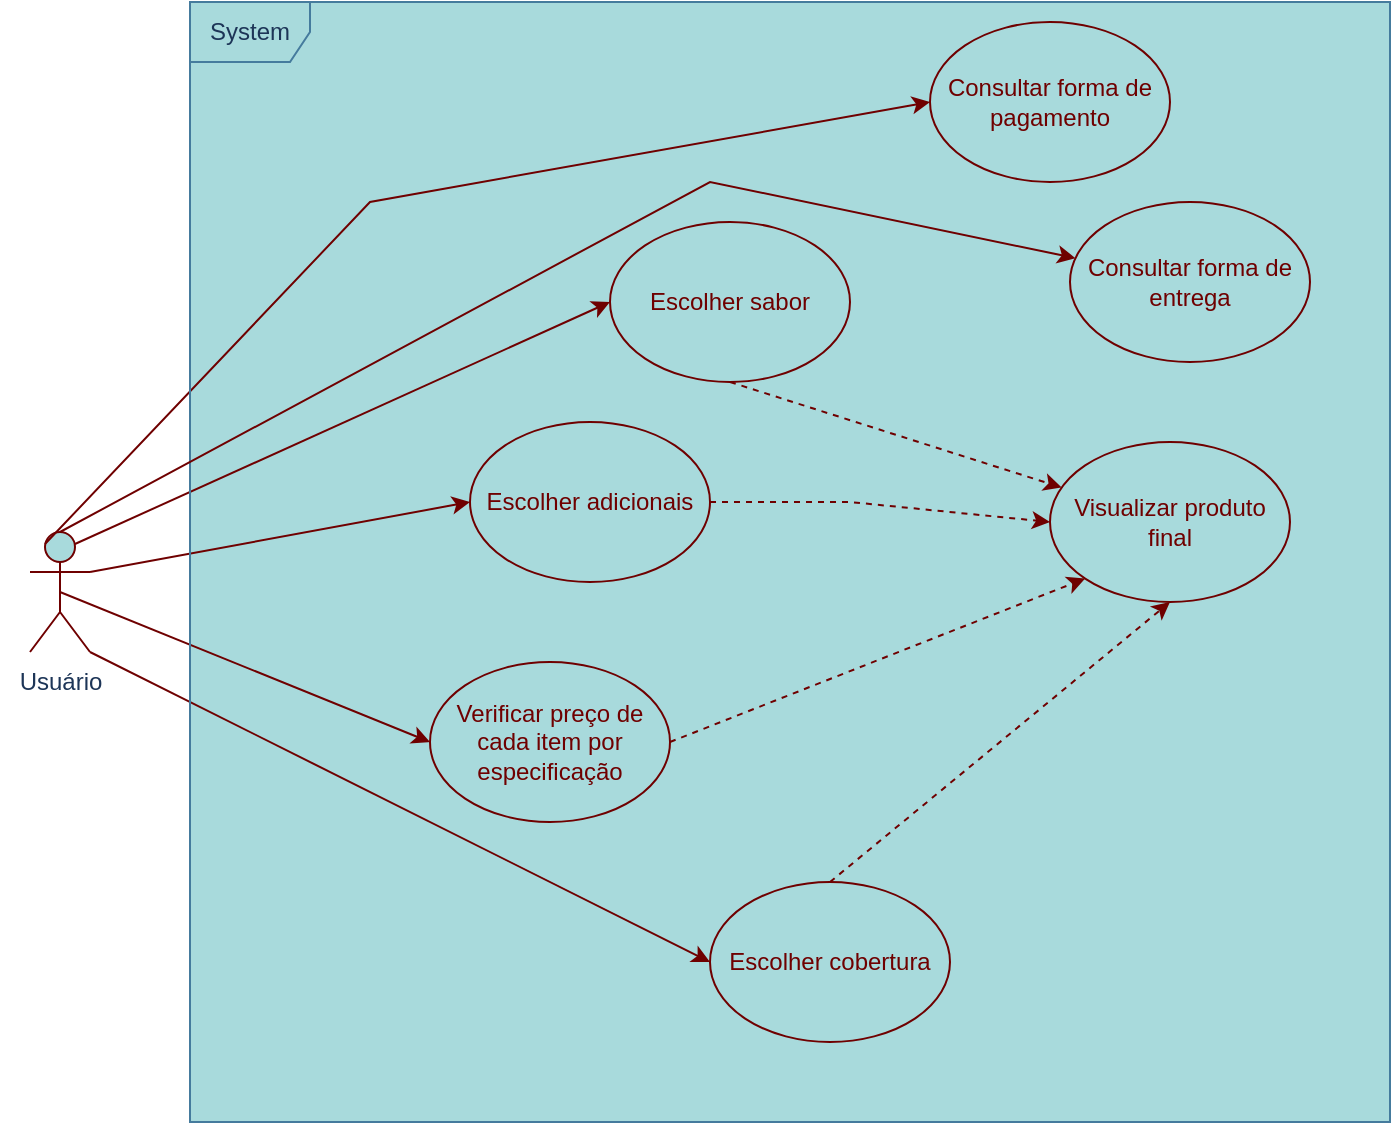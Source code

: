 <mxfile version="21.6.8" type="device">
  <diagram name="Page-1" id="929967ad-93f9-6ef4-fab6-5d389245f69c">
    <mxGraphModel dx="1434" dy="816" grid="1" gridSize="10" guides="1" tooltips="1" connect="1" arrows="1" fold="1" page="1" pageScale="1.5" pageWidth="1169" pageHeight="826" background="none" math="0" shadow="0">
      <root>
        <mxCell id="0" style=";html=1;" />
        <mxCell id="1" style=";html=1;" parent="0" />
        <mxCell id="YHpTYqc0Ywda0I02fqmO-38" value="" style="rounded=0;whiteSpace=wrap;html=1;strokeColor=#457B9D;fontColor=#1D3557;fillColor=#A8DADC;fillStyle=auto;gradientColor=none;" vertex="1" parent="1">
          <mxGeometry x="300" y="340" width="600" height="560" as="geometry" />
        </mxCell>
        <mxCell id="YHpTYqc0Ywda0I02fqmO-2" value="" style="shape=umlActor;verticalLabelPosition=bottom;verticalAlign=top;html=1;outlineConnect=0;labelBackgroundColor=none;fillColor=#A8DADC;strokeColor=#6f0000;fontColor=#1D3557;" vertex="1" parent="1">
          <mxGeometry x="220" y="605" width="30" height="60" as="geometry" />
        </mxCell>
        <mxCell id="YHpTYqc0Ywda0I02fqmO-3" value="&lt;font color=&quot;#6f0000&quot;&gt;Visualizar produto final&lt;/font&gt;" style="ellipse;whiteSpace=wrap;html=1;labelBackgroundColor=none;fillColor=#A8DADC;strokeColor=#6f0000;fontColor=#1D3557;" vertex="1" parent="1">
          <mxGeometry x="730" y="560" width="120" height="80" as="geometry" />
        </mxCell>
        <mxCell id="YHpTYqc0Ywda0I02fqmO-4" value="&lt;font color=&quot;#6f0000&quot;&gt;Escolher sabor&lt;/font&gt;" style="ellipse;whiteSpace=wrap;html=1;labelBackgroundColor=none;fillColor=#A8DADC;strokeColor=#6f0000;fontColor=#1D3557;" vertex="1" parent="1">
          <mxGeometry x="510" y="450" width="120" height="80" as="geometry" />
        </mxCell>
        <mxCell id="YHpTYqc0Ywda0I02fqmO-5" value="&lt;font color=&quot;#6f0000&quot;&gt;Consultar forma de pagamento&lt;/font&gt;" style="ellipse;whiteSpace=wrap;html=1;labelBackgroundColor=none;fillColor=#A8DADC;strokeColor=#6f0000;fontColor=#1D3557;" vertex="1" parent="1">
          <mxGeometry x="670" y="350" width="120" height="80" as="geometry" />
        </mxCell>
        <mxCell id="YHpTYqc0Ywda0I02fqmO-6" value="&lt;font color=&quot;#6f0000&quot;&gt;Verificar preço de cada item por especificação&lt;/font&gt;" style="ellipse;whiteSpace=wrap;html=1;labelBackgroundColor=none;fillColor=#A8DADC;strokeColor=#6f0000;fontColor=#1D3557;" vertex="1" parent="1">
          <mxGeometry x="420" y="670" width="120" height="80" as="geometry" />
        </mxCell>
        <mxCell id="YHpTYqc0Ywda0I02fqmO-7" value="&lt;font color=&quot;#6f0000&quot;&gt;Escolher adicionais&lt;/font&gt;" style="ellipse;whiteSpace=wrap;html=1;labelBackgroundColor=none;fillColor=#A8DADC;strokeColor=#6f0000;fontColor=#1D3557;" vertex="1" parent="1">
          <mxGeometry x="440" y="550" width="120" height="80" as="geometry" />
        </mxCell>
        <mxCell id="YHpTYqc0Ywda0I02fqmO-8" value="&lt;font color=&quot;#6f0000&quot;&gt;Escolher cobertura&lt;/font&gt;" style="ellipse;whiteSpace=wrap;html=1;labelBackgroundColor=none;fillColor=#A8DADC;strokeColor=#6f0000;fontColor=#1D3557;" vertex="1" parent="1">
          <mxGeometry x="560" y="780" width="120" height="80" as="geometry" />
        </mxCell>
        <mxCell id="YHpTYqc0Ywda0I02fqmO-11" value="" style="endArrow=classic;html=1;rounded=0;dashed=1;exitX=1;exitY=0.5;exitDx=0;exitDy=0;labelBackgroundColor=none;fontColor=default;strokeColor=#6F0000;fillColor=#a20025;entryX=0;entryY=1;entryDx=0;entryDy=0;" edge="1" parent="1" source="YHpTYqc0Ywda0I02fqmO-6" target="YHpTYqc0Ywda0I02fqmO-3">
          <mxGeometry width="50" height="50" relative="1" as="geometry">
            <mxPoint x="706.21" y="686.72" as="sourcePoint" />
            <mxPoint x="553.784" y="695.004" as="targetPoint" />
          </mxGeometry>
        </mxCell>
        <mxCell id="YHpTYqc0Ywda0I02fqmO-12" value="" style="endArrow=classic;html=1;rounded=0;exitX=0.5;exitY=1;exitDx=0;exitDy=0;dashed=1;labelBackgroundColor=none;fontColor=default;strokeColor=#6F0000;fillColor=#a20025;" edge="1" parent="1" source="YHpTYqc0Ywda0I02fqmO-4" target="YHpTYqc0Ywda0I02fqmO-3">
          <mxGeometry width="50" height="50" relative="1" as="geometry">
            <mxPoint x="600" y="500" as="sourcePoint" />
            <mxPoint x="790" y="500" as="targetPoint" />
          </mxGeometry>
        </mxCell>
        <mxCell id="YHpTYqc0Ywda0I02fqmO-13" value="" style="endArrow=classic;html=1;rounded=0;exitX=0.5;exitY=0;exitDx=0;exitDy=0;entryX=0.5;entryY=1;entryDx=0;entryDy=0;dashed=1;labelBackgroundColor=none;fontColor=default;strokeColor=#6F0000;fillColor=#a20025;" edge="1" parent="1" source="YHpTYqc0Ywda0I02fqmO-8" target="YHpTYqc0Ywda0I02fqmO-3">
          <mxGeometry width="50" height="50" relative="1" as="geometry">
            <mxPoint x="600" y="655" as="sourcePoint" />
            <mxPoint x="790" y="655" as="targetPoint" />
          </mxGeometry>
        </mxCell>
        <mxCell id="YHpTYqc0Ywda0I02fqmO-16" value="" style="endArrow=classic;html=1;rounded=0;exitX=1;exitY=0.5;exitDx=0;exitDy=0;dashed=1;entryX=0;entryY=0.5;entryDx=0;entryDy=0;labelBackgroundColor=none;fontColor=default;strokeColor=#6F0000;fillColor=#a20025;" edge="1" parent="1" source="YHpTYqc0Ywda0I02fqmO-7" target="YHpTYqc0Ywda0I02fqmO-3">
          <mxGeometry width="50" height="50" relative="1" as="geometry">
            <mxPoint x="530" y="580" as="sourcePoint" />
            <mxPoint x="860" y="490" as="targetPoint" />
            <Array as="points">
              <mxPoint x="630" y="590" />
            </Array>
          </mxGeometry>
        </mxCell>
        <mxCell id="YHpTYqc0Ywda0I02fqmO-22" value="Usuário" style="text;html=1;align=center;verticalAlign=middle;resizable=0;points=[];autosize=1;strokeColor=none;fillColor=none;labelBackgroundColor=none;fontColor=#1D3557;" vertex="1" parent="1">
          <mxGeometry x="205" y="665" width="60" height="30" as="geometry" />
        </mxCell>
        <mxCell id="YHpTYqc0Ywda0I02fqmO-23" value="" style="endArrow=classic;html=1;rounded=0;exitX=0.75;exitY=0.1;exitDx=0;exitDy=0;exitPerimeter=0;entryX=0;entryY=0.5;entryDx=0;entryDy=0;labelBackgroundColor=none;fontColor=default;strokeColor=#6F0000;fillColor=#a20025;" edge="1" parent="1" source="YHpTYqc0Ywda0I02fqmO-2" target="YHpTYqc0Ywda0I02fqmO-4">
          <mxGeometry width="50" height="50" relative="1" as="geometry">
            <mxPoint x="850" y="630" as="sourcePoint" />
            <mxPoint x="900" y="580" as="targetPoint" />
          </mxGeometry>
        </mxCell>
        <mxCell id="YHpTYqc0Ywda0I02fqmO-24" value="" style="endArrow=classic;html=1;rounded=0;exitX=1;exitY=0.333;exitDx=0;exitDy=0;exitPerimeter=0;entryX=0;entryY=0.5;entryDx=0;entryDy=0;labelBackgroundColor=none;fontColor=default;strokeColor=#6F0000;fillColor=#a20025;" edge="1" parent="1" source="YHpTYqc0Ywda0I02fqmO-2" target="YHpTYqc0Ywda0I02fqmO-7">
          <mxGeometry width="50" height="50" relative="1" as="geometry">
            <mxPoint x="253" y="621" as="sourcePoint" />
            <mxPoint x="550" y="440" as="targetPoint" />
          </mxGeometry>
        </mxCell>
        <mxCell id="YHpTYqc0Ywda0I02fqmO-25" value="" style="endArrow=classic;html=1;rounded=0;exitX=0.5;exitY=0.5;exitDx=0;exitDy=0;exitPerimeter=0;entryX=0;entryY=0.5;entryDx=0;entryDy=0;labelBackgroundColor=none;fontColor=default;strokeColor=#6F0000;fillColor=#a20025;" edge="1" parent="1" source="YHpTYqc0Ywda0I02fqmO-2" target="YHpTYqc0Ywda0I02fqmO-6">
          <mxGeometry width="50" height="50" relative="1" as="geometry">
            <mxPoint x="263" y="631" as="sourcePoint" />
            <mxPoint x="560" y="450" as="targetPoint" />
          </mxGeometry>
        </mxCell>
        <mxCell id="YHpTYqc0Ywda0I02fqmO-26" value="" style="endArrow=classic;html=1;rounded=0;exitX=1;exitY=1;exitDx=0;exitDy=0;exitPerimeter=0;entryX=0;entryY=0.5;entryDx=0;entryDy=0;labelBackgroundColor=none;fontColor=default;strokeColor=#6F0000;fillColor=#a20025;" edge="1" parent="1" source="YHpTYqc0Ywda0I02fqmO-2" target="YHpTYqc0Ywda0I02fqmO-8">
          <mxGeometry width="50" height="50" relative="1" as="geometry">
            <mxPoint x="321.5" y="981" as="sourcePoint" />
            <mxPoint x="618.5" y="800" as="targetPoint" />
          </mxGeometry>
        </mxCell>
        <mxCell id="YHpTYqc0Ywda0I02fqmO-27" value="" style="endArrow=classic;html=1;rounded=0;exitX=0.25;exitY=0.1;exitDx=0;exitDy=0;exitPerimeter=0;entryX=0;entryY=0.5;entryDx=0;entryDy=0;labelBackgroundColor=none;fontColor=default;strokeColor=#6F0000;fillColor=#a20025;" edge="1" parent="1" source="YHpTYqc0Ywda0I02fqmO-2" target="YHpTYqc0Ywda0I02fqmO-5">
          <mxGeometry width="50" height="50" relative="1" as="geometry">
            <mxPoint x="243" y="560" as="sourcePoint" />
            <mxPoint x="510" y="439" as="targetPoint" />
            <Array as="points">
              <mxPoint x="390" y="440" />
            </Array>
          </mxGeometry>
        </mxCell>
        <mxCell id="YHpTYqc0Ywda0I02fqmO-31" value="System" style="shape=umlFrame;whiteSpace=wrap;html=1;pointerEvents=0;fillStyle=solid;labelBackgroundColor=none;fillColor=#A8DADC;strokeColor=#457B9D;fontColor=#1D3557;" vertex="1" parent="1">
          <mxGeometry x="300" y="340" width="600" height="560" as="geometry" />
        </mxCell>
        <mxCell id="YHpTYqc0Ywda0I02fqmO-32" value="&lt;font color=&quot;#6f0000&quot;&gt;Consultar forma de entrega&lt;/font&gt;" style="ellipse;whiteSpace=wrap;html=1;labelBackgroundColor=none;fillColor=#A8DADC;strokeColor=#6f0000;fontColor=#1D3557;" vertex="1" parent="1">
          <mxGeometry x="740" y="440" width="120" height="80" as="geometry" />
        </mxCell>
        <mxCell id="YHpTYqc0Ywda0I02fqmO-33" value="" style="endArrow=classic;html=1;rounded=0;exitX=0.5;exitY=0;exitDx=0;exitDy=0;exitPerimeter=0;labelBackgroundColor=none;fontColor=default;strokeColor=#6F0000;fillColor=#a20025;" edge="1" parent="1" source="YHpTYqc0Ywda0I02fqmO-2" target="YHpTYqc0Ywda0I02fqmO-32">
          <mxGeometry width="50" height="50" relative="1" as="geometry">
            <mxPoint x="238" y="621" as="sourcePoint" />
            <mxPoint x="680" y="400" as="targetPoint" />
            <Array as="points">
              <mxPoint x="560" y="430" />
            </Array>
          </mxGeometry>
        </mxCell>
      </root>
    </mxGraphModel>
  </diagram>
</mxfile>

